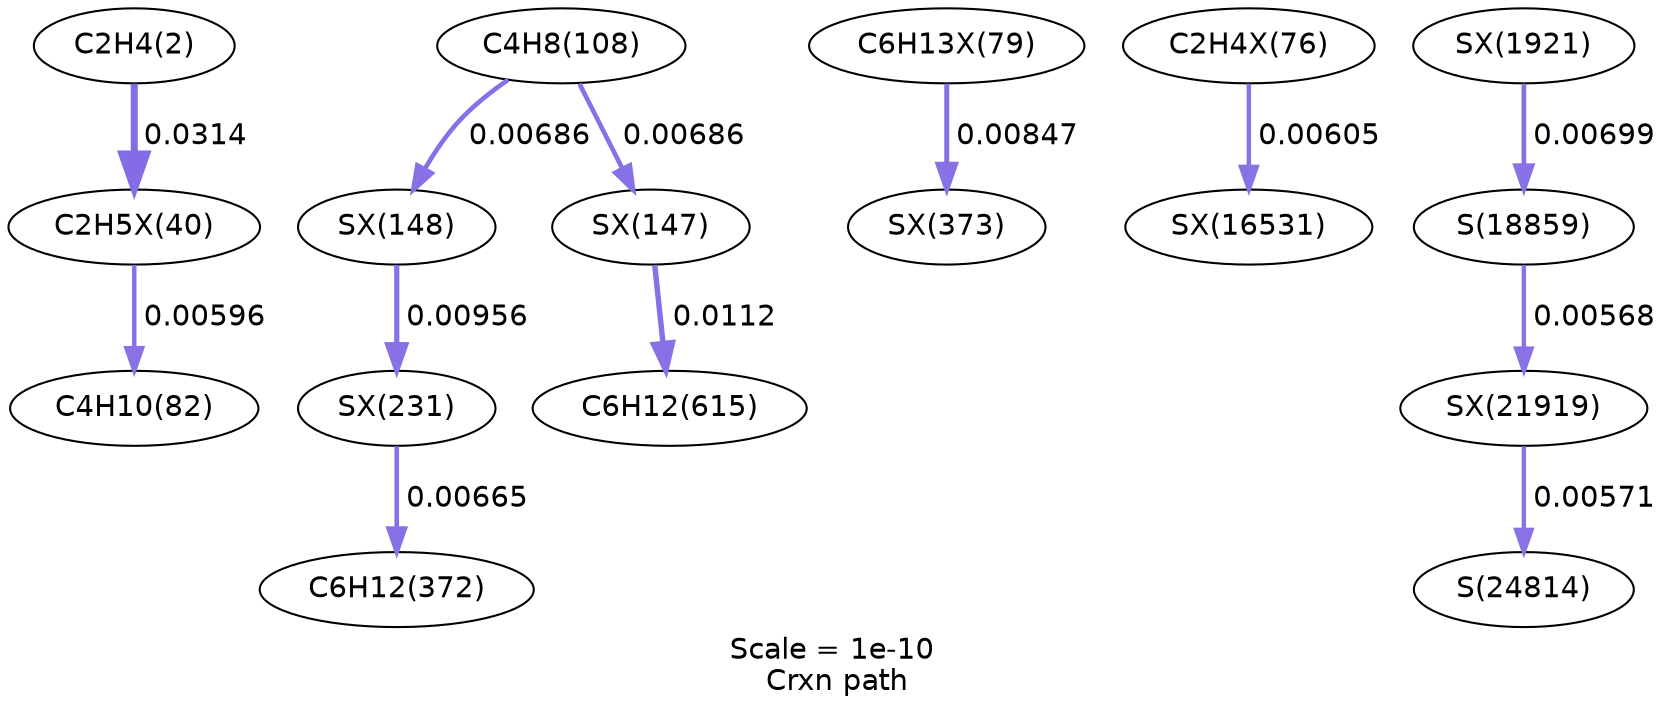 digraph reaction_paths {
center=1;
s5 -> s64[fontname="Helvetica", style="setlinewidth(3.39)", arrowsize=1.69, color="0.7, 0.531, 0.9"
, label=" 0.0314"];
s64 -> s11[fontname="Helvetica", style="setlinewidth(2.13)", arrowsize=1.07, color="0.7, 0.506, 0.9"
, label=" 0.00596"];
s17 -> s95[fontname="Helvetica", style="setlinewidth(2.24)", arrowsize=1.12, color="0.7, 0.507, 0.9"
, label=" 0.00686"];
s17 -> s94[fontname="Helvetica", style="setlinewidth(2.24)", arrowsize=1.12, color="0.7, 0.507, 0.9"
, label=" 0.00686"];
s81 -> s112[fontname="Helvetica", style="setlinewidth(2.4)", arrowsize=1.2, color="0.7, 0.508, 0.9"
, label=" 0.00847"];
s102 -> s25[fontname="Helvetica", style="setlinewidth(2.22)", arrowsize=1.11, color="0.7, 0.507, 0.9"
, label=" 0.00665"];
s95 -> s102[fontname="Helvetica", style="setlinewidth(2.49)", arrowsize=1.24, color="0.7, 0.51, 0.9"
, label=" 0.00956"];
s94 -> s30[fontname="Helvetica", style="setlinewidth(2.61)", arrowsize=1.3, color="0.7, 0.511, 0.9"
, label=" 0.0112"];
s78 -> s201[fontname="Helvetica", style="setlinewidth(2.14)", arrowsize=1.07, color="0.7, 0.506, 0.9"
, label=" 0.00605"];
s135 -> s53[fontname="Helvetica", style="setlinewidth(2.25)", arrowsize=1.13, color="0.7, 0.507, 0.9"
, label=" 0.00699"];
s53 -> s214[fontname="Helvetica", style="setlinewidth(2.1)", arrowsize=1.05, color="0.7, 0.506, 0.9"
, label=" 0.00568"];
s214 -> s54[fontname="Helvetica", style="setlinewidth(2.1)", arrowsize=1.05, color="0.7, 0.506, 0.9"
, label=" 0.00571"];
s5 [ fontname="Helvetica", label="C2H4(2)"];
s11 [ fontname="Helvetica", label="C4H10(82)"];
s17 [ fontname="Helvetica", label="C4H8(108)"];
s25 [ fontname="Helvetica", label="C6H12(372)"];
s30 [ fontname="Helvetica", label="C6H12(615)"];
s53 [ fontname="Helvetica", label="S(18859)"];
s54 [ fontname="Helvetica", label="S(24814)"];
s64 [ fontname="Helvetica", label="C2H5X(40)"];
s78 [ fontname="Helvetica", label="C2H4X(76)"];
s81 [ fontname="Helvetica", label="C6H13X(79)"];
s94 [ fontname="Helvetica", label="SX(147)"];
s95 [ fontname="Helvetica", label="SX(148)"];
s102 [ fontname="Helvetica", label="SX(231)"];
s112 [ fontname="Helvetica", label="SX(373)"];
s135 [ fontname="Helvetica", label="SX(1921)"];
s201 [ fontname="Helvetica", label="SX(16531)"];
s214 [ fontname="Helvetica", label="SX(21919)"];
 label = "Scale = 1e-10\l Crxn path";
 fontname = "Helvetica";
}
